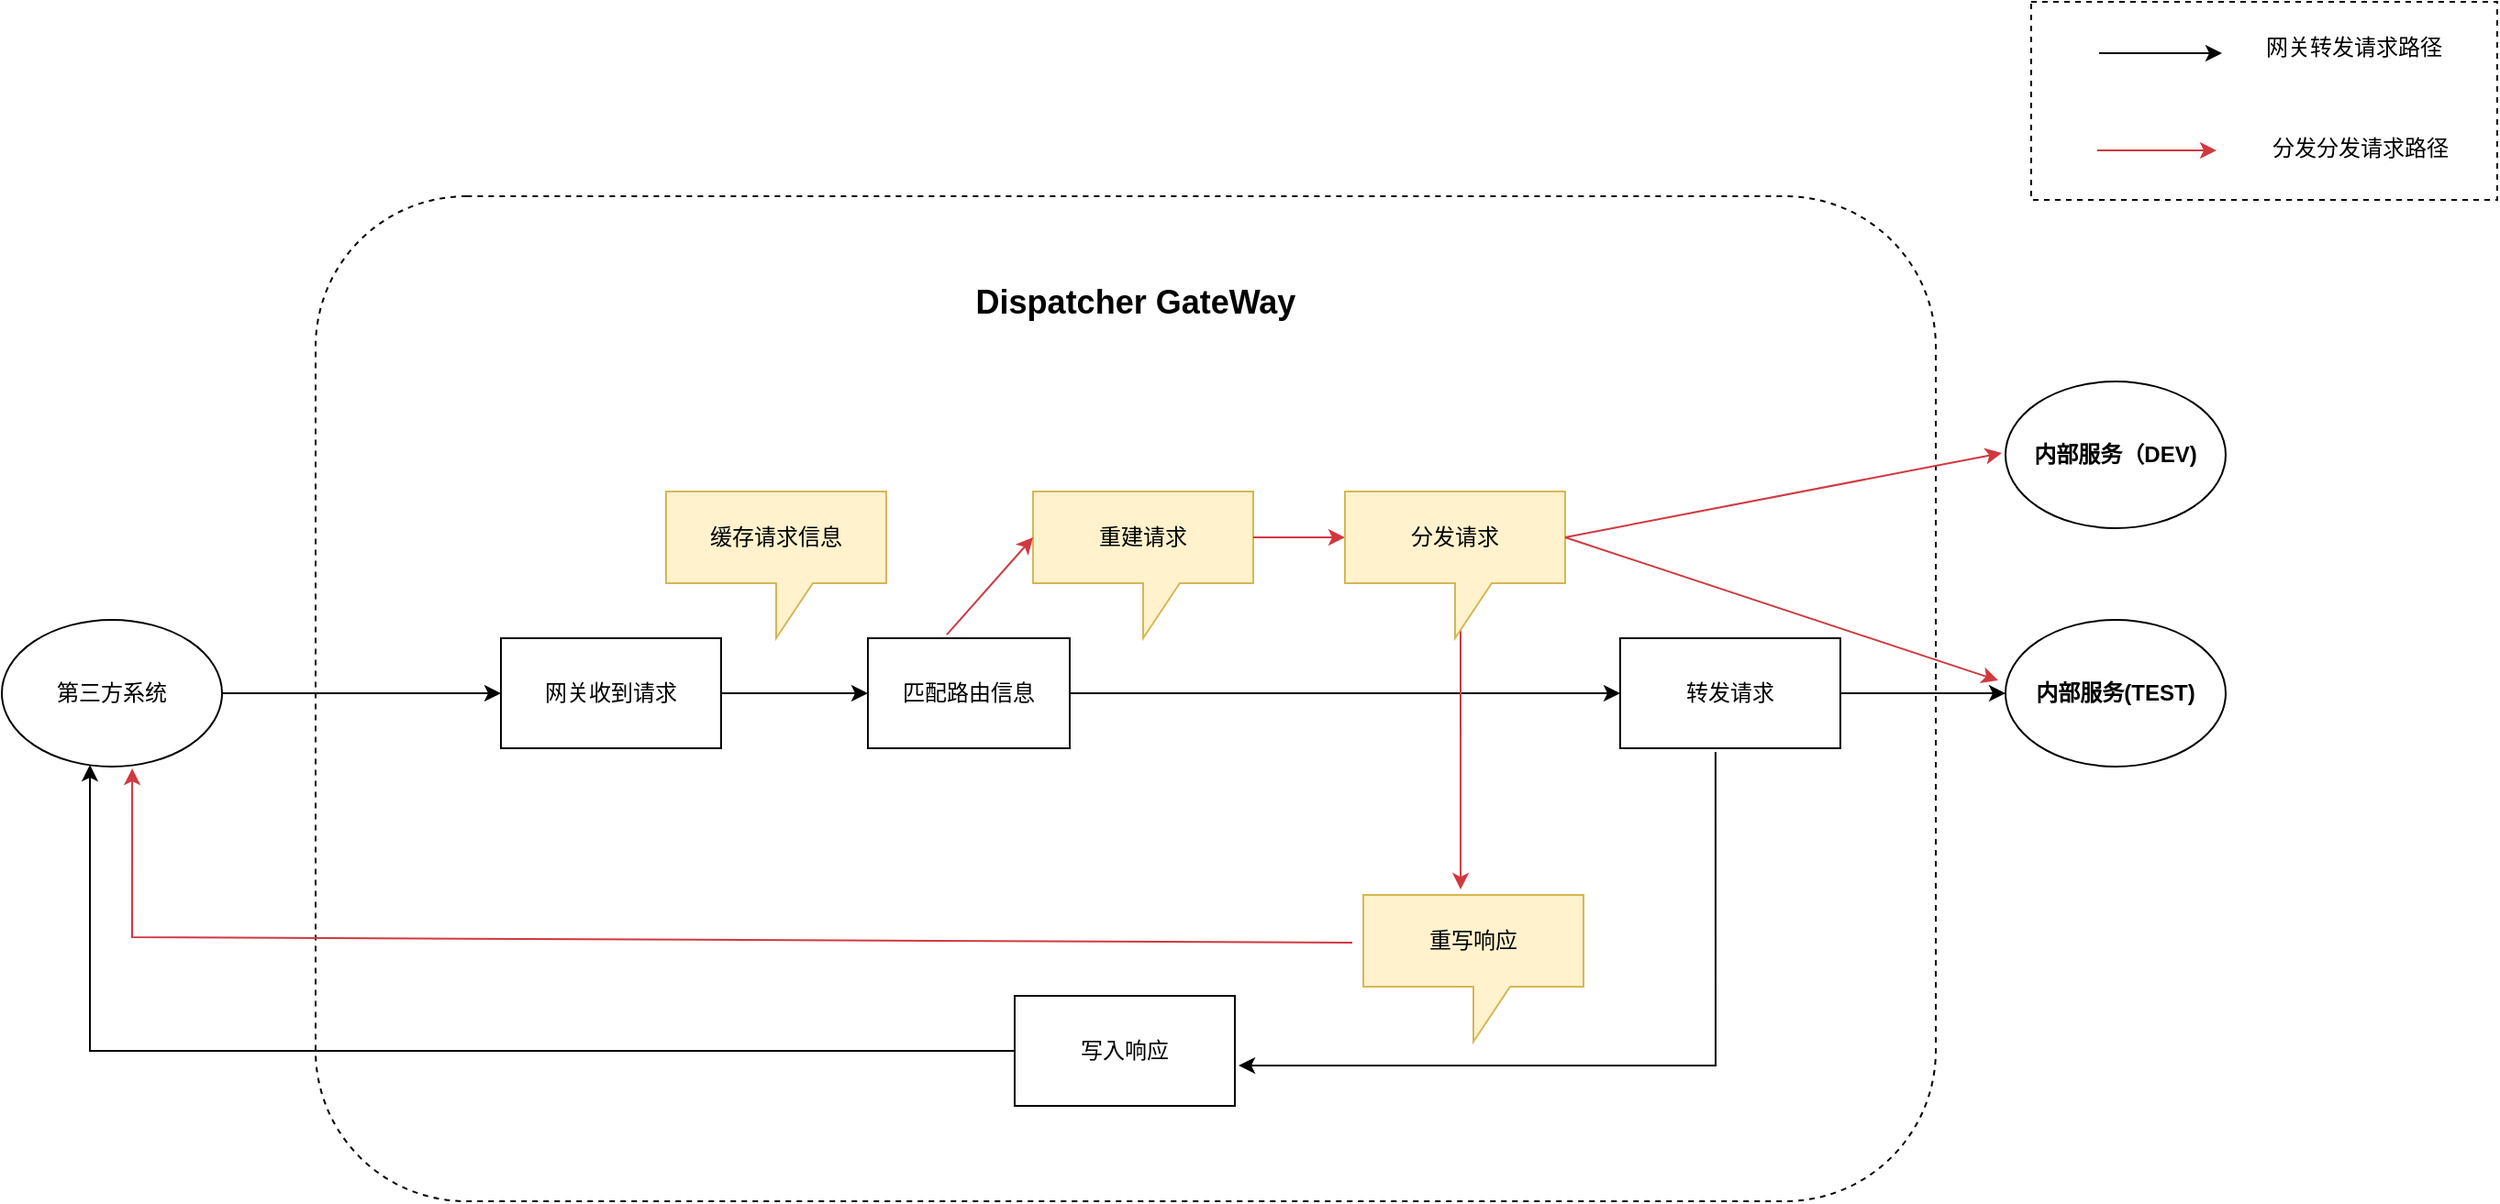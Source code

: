 <mxfile version="24.4.14" type="github">
  <diagram name="第 1 页" id="qCyqSDlLpOXVNilljG4B">
    <mxGraphModel dx="1434" dy="746" grid="0" gridSize="10" guides="1" tooltips="1" connect="1" arrows="1" fold="1" page="1" pageScale="1" pageWidth="827" pageHeight="1169" math="0" shadow="0">
      <root>
        <mxCell id="0" />
        <mxCell id="1" parent="0" />
        <mxCell id="rPTgxNd3Im22zeCbutrb-63" value="" style="rounded=1;whiteSpace=wrap;html=1;dashed=1;" vertex="1" parent="1">
          <mxGeometry x="209" y="149" width="883" height="548" as="geometry" />
        </mxCell>
        <mxCell id="rPTgxNd3Im22zeCbutrb-62" value="" style="rounded=0;whiteSpace=wrap;html=1;dashed=1;" vertex="1" parent="1">
          <mxGeometry x="1144" y="43" width="254" height="108" as="geometry" />
        </mxCell>
        <mxCell id="rPTgxNd3Im22zeCbutrb-8" style="edgeStyle=orthogonalEdgeStyle;rounded=0;orthogonalLoop=1;jettySize=auto;html=1;entryX=0;entryY=0.5;entryDx=0;entryDy=0;" edge="1" parent="1" source="rPTgxNd3Im22zeCbutrb-1" target="rPTgxNd3Im22zeCbutrb-5">
          <mxGeometry relative="1" as="geometry" />
        </mxCell>
        <mxCell id="rPTgxNd3Im22zeCbutrb-1" value="网关收到请求" style="rounded=0;whiteSpace=wrap;html=1;" vertex="1" parent="1">
          <mxGeometry x="310" y="390" width="120" height="60" as="geometry" />
        </mxCell>
        <mxCell id="rPTgxNd3Im22zeCbutrb-4" style="edgeStyle=orthogonalEdgeStyle;rounded=0;orthogonalLoop=1;jettySize=auto;html=1;entryX=0;entryY=0.5;entryDx=0;entryDy=0;" edge="1" parent="1" source="rPTgxNd3Im22zeCbutrb-3" target="rPTgxNd3Im22zeCbutrb-1">
          <mxGeometry relative="1" as="geometry" />
        </mxCell>
        <mxCell id="rPTgxNd3Im22zeCbutrb-3" value="第三方系统" style="ellipse;whiteSpace=wrap;html=1;" vertex="1" parent="1">
          <mxGeometry x="38" y="380" width="120" height="80" as="geometry" />
        </mxCell>
        <mxCell id="rPTgxNd3Im22zeCbutrb-9" style="edgeStyle=orthogonalEdgeStyle;rounded=0;orthogonalLoop=1;jettySize=auto;html=1;entryX=0;entryY=0.5;entryDx=0;entryDy=0;" edge="1" parent="1" source="rPTgxNd3Im22zeCbutrb-5" target="rPTgxNd3Im22zeCbutrb-6">
          <mxGeometry relative="1" as="geometry" />
        </mxCell>
        <mxCell id="rPTgxNd3Im22zeCbutrb-5" value="匹配路由信息" style="rounded=0;whiteSpace=wrap;html=1;" vertex="1" parent="1">
          <mxGeometry x="510" y="390" width="110" height="60" as="geometry" />
        </mxCell>
        <mxCell id="rPTgxNd3Im22zeCbutrb-10" style="edgeStyle=orthogonalEdgeStyle;rounded=0;orthogonalLoop=1;jettySize=auto;html=1;entryX=0;entryY=0.5;entryDx=0;entryDy=0;" edge="1" parent="1" source="rPTgxNd3Im22zeCbutrb-6" target="rPTgxNd3Im22zeCbutrb-7">
          <mxGeometry relative="1" as="geometry">
            <mxPoint x="1120" y="420" as="targetPoint" />
          </mxGeometry>
        </mxCell>
        <mxCell id="rPTgxNd3Im22zeCbutrb-6" value="转发请求" style="rounded=0;whiteSpace=wrap;html=1;" vertex="1" parent="1">
          <mxGeometry x="920" y="390" width="120" height="60" as="geometry" />
        </mxCell>
        <mxCell id="rPTgxNd3Im22zeCbutrb-7" value="&lt;b&gt;内部服务(TEST)&lt;/b&gt;" style="ellipse;whiteSpace=wrap;html=1;" vertex="1" parent="1">
          <mxGeometry x="1130" y="380" width="120" height="80" as="geometry" />
        </mxCell>
        <mxCell id="rPTgxNd3Im22zeCbutrb-11" value="缓存请求信息" style="shape=callout;whiteSpace=wrap;html=1;perimeter=calloutPerimeter;fillColor=#fff2cc;strokeColor=#d6b656;" vertex="1" parent="1">
          <mxGeometry x="400" y="310" width="120" height="80" as="geometry" />
        </mxCell>
        <mxCell id="rPTgxNd3Im22zeCbutrb-12" value="重建请求" style="shape=callout;whiteSpace=wrap;html=1;perimeter=calloutPerimeter;fillColor=#fff2cc;strokeColor=#d6b656;" vertex="1" parent="1">
          <mxGeometry x="600" y="310" width="120" height="80" as="geometry" />
        </mxCell>
        <mxCell id="rPTgxNd3Im22zeCbutrb-19" value="&lt;b&gt;内部服务（DEV)&lt;/b&gt;" style="ellipse;whiteSpace=wrap;html=1;" vertex="1" parent="1">
          <mxGeometry x="1130" y="250" width="120" height="80" as="geometry" />
        </mxCell>
        <mxCell id="rPTgxNd3Im22zeCbutrb-21" value="" style="endArrow=classic;html=1;rounded=0;exitX=0.391;exitY=-0.033;exitDx=0;exitDy=0;exitPerimeter=0;entryX=0;entryY=0;entryDx=0;entryDy=25;entryPerimeter=0;strokeColor=#d03940;" edge="1" parent="1" source="rPTgxNd3Im22zeCbutrb-5" target="rPTgxNd3Im22zeCbutrb-12">
          <mxGeometry width="50" height="50" relative="1" as="geometry">
            <mxPoint x="650" y="410" as="sourcePoint" />
            <mxPoint x="700" y="360" as="targetPoint" />
          </mxGeometry>
        </mxCell>
        <mxCell id="rPTgxNd3Im22zeCbutrb-22" value="" style="endArrow=classic;html=1;rounded=0;entryX=0;entryY=0;entryDx=0;entryDy=25;entryPerimeter=0;exitX=0;exitY=0;exitDx=120;exitDy=25;exitPerimeter=0;strokeColor=#d03940;" edge="1" parent="1" source="rPTgxNd3Im22zeCbutrb-12">
          <mxGeometry width="50" height="50" relative="1" as="geometry">
            <mxPoint x="720" y="340" as="sourcePoint" />
            <mxPoint x="770" y="335" as="targetPoint" />
          </mxGeometry>
        </mxCell>
        <mxCell id="rPTgxNd3Im22zeCbutrb-29" style="edgeStyle=orthogonalEdgeStyle;rounded=0;orthogonalLoop=1;jettySize=auto;html=1;entryX=0.4;entryY=0.988;entryDx=0;entryDy=0;entryPerimeter=0;" edge="1" parent="1" source="rPTgxNd3Im22zeCbutrb-26" target="rPTgxNd3Im22zeCbutrb-3">
          <mxGeometry relative="1" as="geometry">
            <mxPoint x="120" y="470" as="targetPoint" />
          </mxGeometry>
        </mxCell>
        <mxCell id="rPTgxNd3Im22zeCbutrb-26" value="写入响应" style="rounded=0;whiteSpace=wrap;html=1;" vertex="1" parent="1">
          <mxGeometry x="590" y="585" width="120" height="60" as="geometry" />
        </mxCell>
        <mxCell id="rPTgxNd3Im22zeCbutrb-42" value="" style="endArrow=classic;html=1;rounded=0;exitX=0.433;exitY=1.033;exitDx=0;exitDy=0;exitPerimeter=0;entryX=1.017;entryY=0.633;entryDx=0;entryDy=0;entryPerimeter=0;" edge="1" parent="1" source="rPTgxNd3Im22zeCbutrb-6" target="rPTgxNd3Im22zeCbutrb-26">
          <mxGeometry width="50" height="50" relative="1" as="geometry">
            <mxPoint x="1010" y="570" as="sourcePoint" />
            <mxPoint x="1060" y="520" as="targetPoint" />
            <Array as="points">
              <mxPoint x="972" y="623" />
            </Array>
          </mxGeometry>
        </mxCell>
        <mxCell id="rPTgxNd3Im22zeCbutrb-46" value="重写响应" style="shape=callout;whiteSpace=wrap;html=1;perimeter=calloutPerimeter;fillColor=#fff2cc;strokeColor=#d6b656;" vertex="1" parent="1">
          <mxGeometry x="780" y="530" width="120" height="80" as="geometry" />
        </mxCell>
        <mxCell id="rPTgxNd3Im22zeCbutrb-48" value="" style="endArrow=classic;html=1;rounded=0;exitX=0.525;exitY=0.863;exitDx=0;exitDy=0;exitPerimeter=0;entryX=0.442;entryY=-0.037;entryDx=0;entryDy=0;entryPerimeter=0;strokeColor=#d03940;" edge="1" parent="1" source="rPTgxNd3Im22zeCbutrb-49" target="rPTgxNd3Im22zeCbutrb-46">
          <mxGeometry width="50" height="50" relative="1" as="geometry">
            <mxPoint x="824.96" y="374.75" as="sourcePoint" />
            <mxPoint x="1077" y="530" as="targetPoint" />
          </mxGeometry>
        </mxCell>
        <mxCell id="rPTgxNd3Im22zeCbutrb-49" value="分发请求" style="shape=callout;whiteSpace=wrap;html=1;perimeter=calloutPerimeter;fillColor=#fff2cc;strokeColor=#d6b656;" vertex="1" parent="1">
          <mxGeometry x="770" y="310" width="120" height="80" as="geometry" />
        </mxCell>
        <mxCell id="rPTgxNd3Im22zeCbutrb-50" value="" style="endArrow=classic;html=1;rounded=0;exitX=-0.05;exitY=0.325;exitDx=0;exitDy=0;exitPerimeter=0;entryX=0.592;entryY=1.013;entryDx=0;entryDy=0;entryPerimeter=0;strokeColor=#d03940;" edge="1" parent="1" source="rPTgxNd3Im22zeCbutrb-46" target="rPTgxNd3Im22zeCbutrb-3">
          <mxGeometry width="50" height="50" relative="1" as="geometry">
            <mxPoint x="843" y="389" as="sourcePoint" />
            <mxPoint x="843" y="537" as="targetPoint" />
            <Array as="points">
              <mxPoint x="109" y="553" />
            </Array>
          </mxGeometry>
        </mxCell>
        <mxCell id="rPTgxNd3Im22zeCbutrb-52" value="" style="endArrow=classic;html=1;rounded=0;exitX=0;exitY=0;exitDx=120;exitDy=25;exitPerimeter=0;strokeColor=#d03940;" edge="1" parent="1" source="rPTgxNd3Im22zeCbutrb-49">
          <mxGeometry width="50" height="50" relative="1" as="geometry">
            <mxPoint x="843" y="389" as="sourcePoint" />
            <mxPoint x="1128" y="289" as="targetPoint" />
          </mxGeometry>
        </mxCell>
        <mxCell id="rPTgxNd3Im22zeCbutrb-53" value="" style="endArrow=classic;html=1;rounded=0;exitX=0;exitY=0;exitDx=120;exitDy=25;exitPerimeter=0;strokeColor=#d03940;entryX=-0.033;entryY=0.413;entryDx=0;entryDy=0;entryPerimeter=0;" edge="1" parent="1" source="rPTgxNd3Im22zeCbutrb-49" target="rPTgxNd3Im22zeCbutrb-7">
          <mxGeometry width="50" height="50" relative="1" as="geometry">
            <mxPoint x="900" y="345" as="sourcePoint" />
            <mxPoint x="1138" y="299" as="targetPoint" />
          </mxGeometry>
        </mxCell>
        <mxCell id="rPTgxNd3Im22zeCbutrb-57" value="" style="endArrow=classic;html=1;rounded=0;" edge="1" parent="1">
          <mxGeometry width="50" height="50" relative="1" as="geometry">
            <mxPoint x="1181" y="71" as="sourcePoint" />
            <mxPoint x="1248" y="71" as="targetPoint" />
          </mxGeometry>
        </mxCell>
        <mxCell id="rPTgxNd3Im22zeCbutrb-58" value="网关转发请求路径" style="text;html=1;align=center;verticalAlign=middle;whiteSpace=wrap;rounded=0;" vertex="1" parent="1">
          <mxGeometry x="1260" y="53" width="120" height="30" as="geometry" />
        </mxCell>
        <mxCell id="rPTgxNd3Im22zeCbutrb-60" value="分发分发请求路径" style="text;html=1;align=center;verticalAlign=middle;whiteSpace=wrap;rounded=0;" vertex="1" parent="1">
          <mxGeometry x="1264" y="108" width="119" height="30" as="geometry" />
        </mxCell>
        <mxCell id="rPTgxNd3Im22zeCbutrb-61" value="" style="endArrow=classic;html=1;rounded=0;strokeColor=#d03940;" edge="1" parent="1">
          <mxGeometry width="50" height="50" relative="1" as="geometry">
            <mxPoint x="1180" y="124" as="sourcePoint" />
            <mxPoint x="1245" y="124" as="targetPoint" />
          </mxGeometry>
        </mxCell>
        <mxCell id="rPTgxNd3Im22zeCbutrb-64" value="&lt;b&gt;&lt;font style=&quot;font-size: 18px;&quot;&gt;Dispatcher GateWay&lt;/font&gt;&lt;/b&gt;" style="text;html=1;align=center;verticalAlign=middle;whiteSpace=wrap;rounded=0;" vertex="1" parent="1">
          <mxGeometry x="536" y="192" width="240" height="30" as="geometry" />
        </mxCell>
      </root>
    </mxGraphModel>
  </diagram>
</mxfile>
